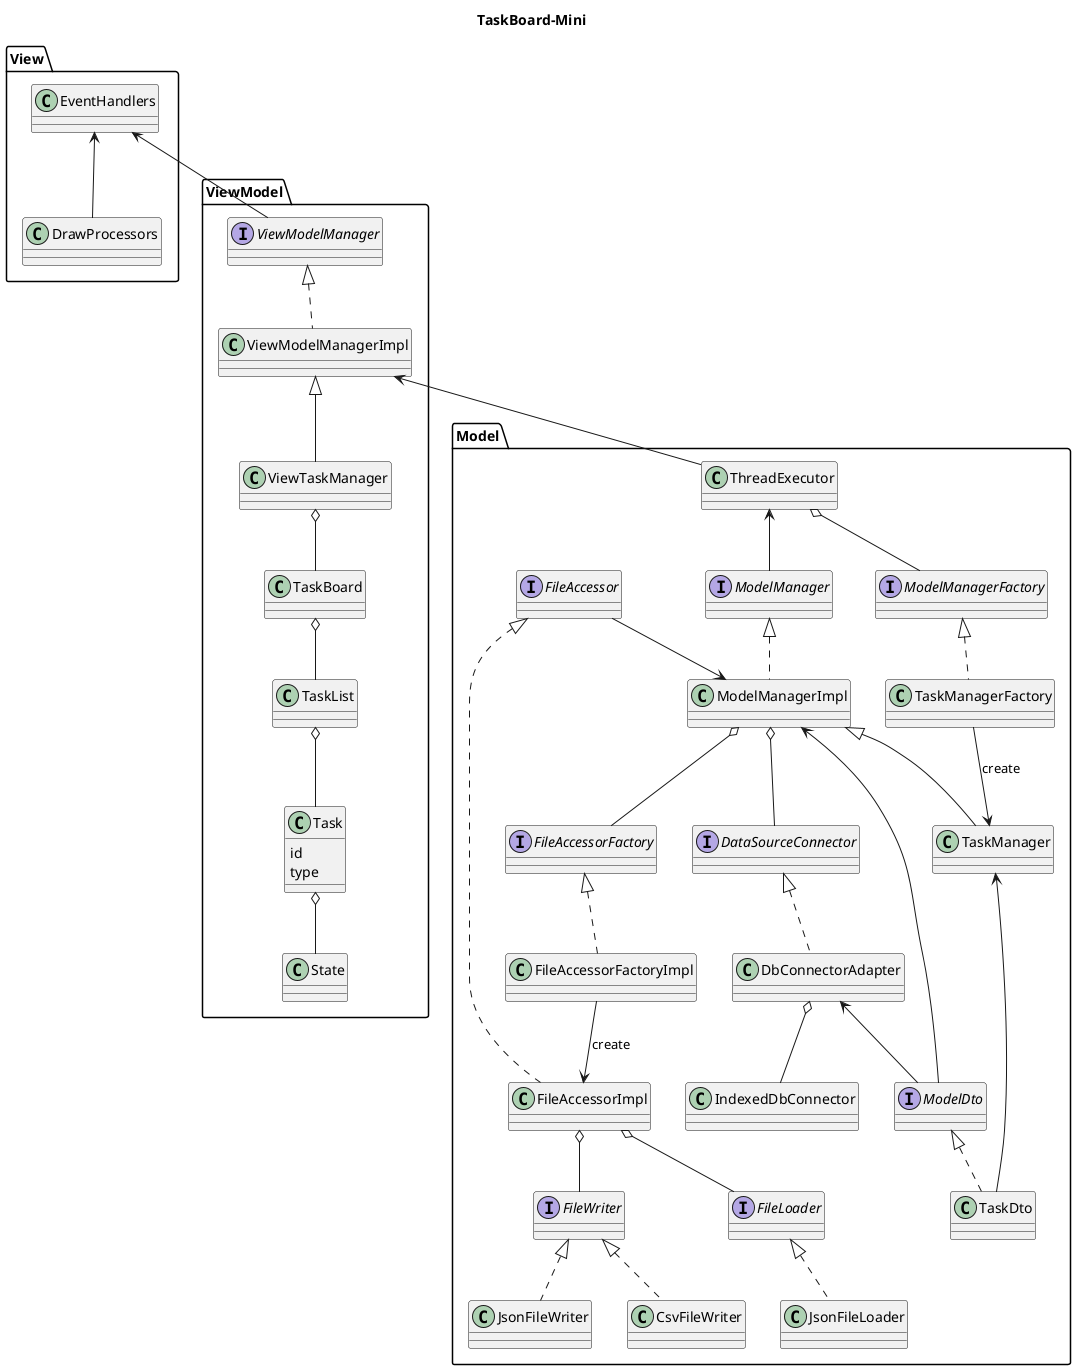 @startuml
title TaskBoard-Mini

package "View" {
  class EventHandlers
  class DrawProcessors
  EventHandlers <-- DrawProcessors
}

package "ViewModel" {
  EventHandlers <-- ViewModelManager

  class Task {
    id
    type
  }
  class State
  interface ViewModelManager
  class ViewModelManagerImpl
  class ViewTaskManager
  ViewModelManager <|.. ViewModelManagerImpl
  ViewModelManagerImpl <|-- ViewTaskManager
  ViewTaskManager o-- TaskBoard
  TaskBoard o-- TaskList
  TaskList o-- Task
  Task o-- State
}

' ViewTaskManager --> ModelManager

package "Model" {
  class ThreadExecutor
  ViewModelManagerImpl <-- ThreadExecutor
  ThreadExecutor o-- ModelManagerFactory
  ThreadExecutor <-- ModelManager

  interface ModelManager
  interface ModelManagerFactory
  interface ModelDto
  class ModelManagerImpl
  class TaskManager
  class TaskManagerFactory
  class TaskDto
  ModelManager <|.. ModelManagerImpl
  ModelManagerImpl <|-- TaskManager
  ModelManagerFactory <|.. TaskManagerFactory
  ModelDto <|.. TaskDto
  TaskManager <-- TaskDto
  ModelManagerImpl <-- ModelDto
  TaskManagerFactory --> TaskManager : create

  ModelManagerImpl o-- DataSourceConnector
  ModelManagerImpl o-- FileAccessorFactory
  DbConnectorAdapter <-- ModelDto

  interface DataSourceConnector
  class DbConnectorAdapter
  class IndexedDbConnector
  DataSourceConnector <|.. DbConnectorAdapter
  DbConnectorAdapter o-- IndexedDbConnector

  FileAccessor --> ModelManagerImpl

  interface FileAccessorFactory
  class FileAccessorFactoryImpl
  interface FileWriter
  interface FileLoader
  interface FileAccessor
  FileAccessorFactory <|.. FileAccessorFactoryImpl
  FileAccessorFactoryImpl --> FileAccessorImpl : create
  FileAccessor <|.. FileAccessorImpl
  FileAccessorImpl o-- FileWriter
  FileAccessorImpl o-- FileLoader
  FileWriter <|.. CsvFileWriter
  FileWriter <|.. JsonFileWriter
  FileLoader <|.. JsonFileLoader
}
@enduml
